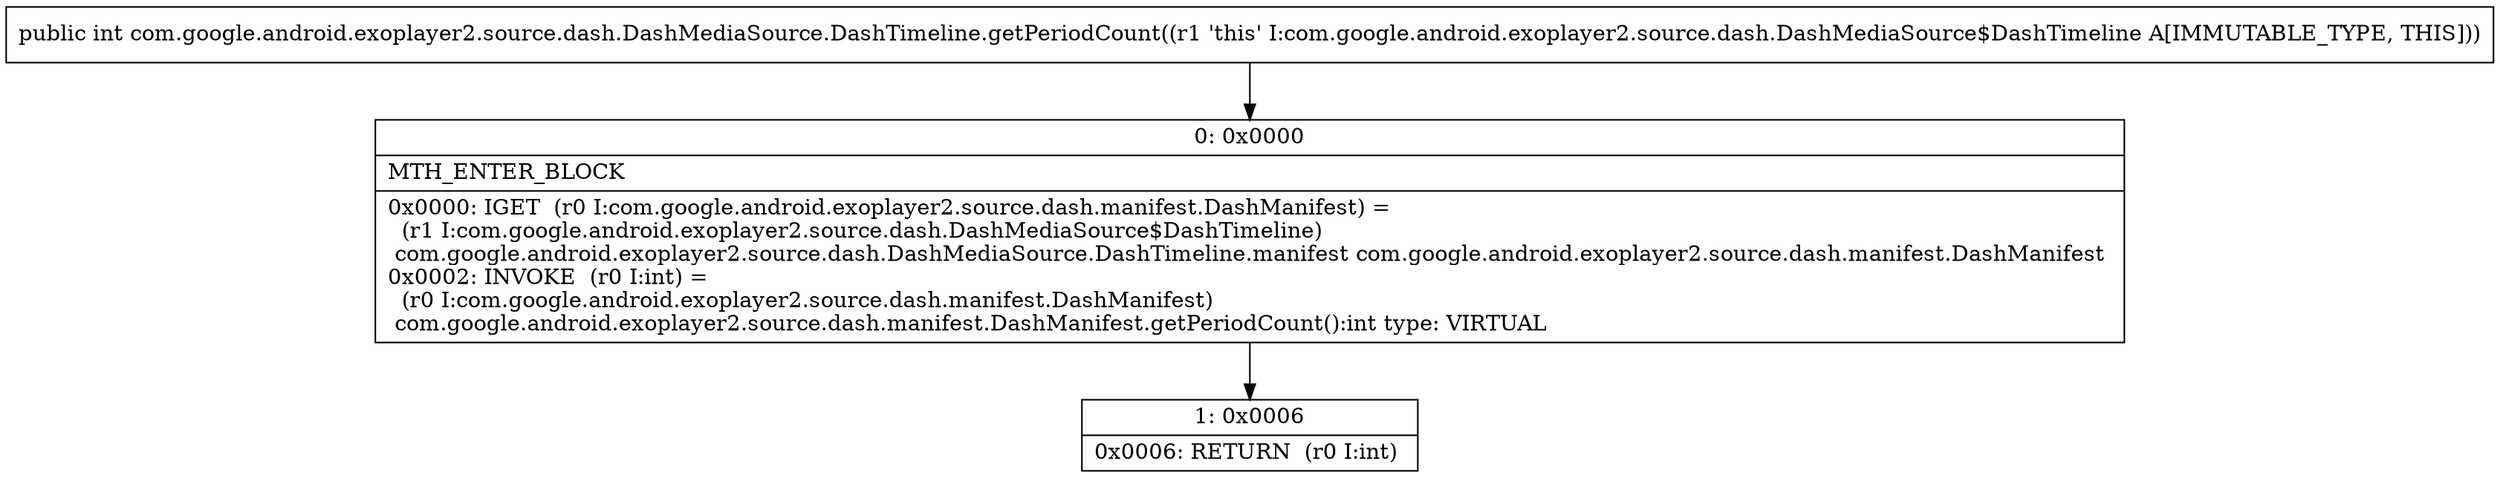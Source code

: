digraph "CFG forcom.google.android.exoplayer2.source.dash.DashMediaSource.DashTimeline.getPeriodCount()I" {
Node_0 [shape=record,label="{0\:\ 0x0000|MTH_ENTER_BLOCK\l|0x0000: IGET  (r0 I:com.google.android.exoplayer2.source.dash.manifest.DashManifest) = \l  (r1 I:com.google.android.exoplayer2.source.dash.DashMediaSource$DashTimeline)\l com.google.android.exoplayer2.source.dash.DashMediaSource.DashTimeline.manifest com.google.android.exoplayer2.source.dash.manifest.DashManifest \l0x0002: INVOKE  (r0 I:int) = \l  (r0 I:com.google.android.exoplayer2.source.dash.manifest.DashManifest)\l com.google.android.exoplayer2.source.dash.manifest.DashManifest.getPeriodCount():int type: VIRTUAL \l}"];
Node_1 [shape=record,label="{1\:\ 0x0006|0x0006: RETURN  (r0 I:int) \l}"];
MethodNode[shape=record,label="{public int com.google.android.exoplayer2.source.dash.DashMediaSource.DashTimeline.getPeriodCount((r1 'this' I:com.google.android.exoplayer2.source.dash.DashMediaSource$DashTimeline A[IMMUTABLE_TYPE, THIS])) }"];
MethodNode -> Node_0;
Node_0 -> Node_1;
}

